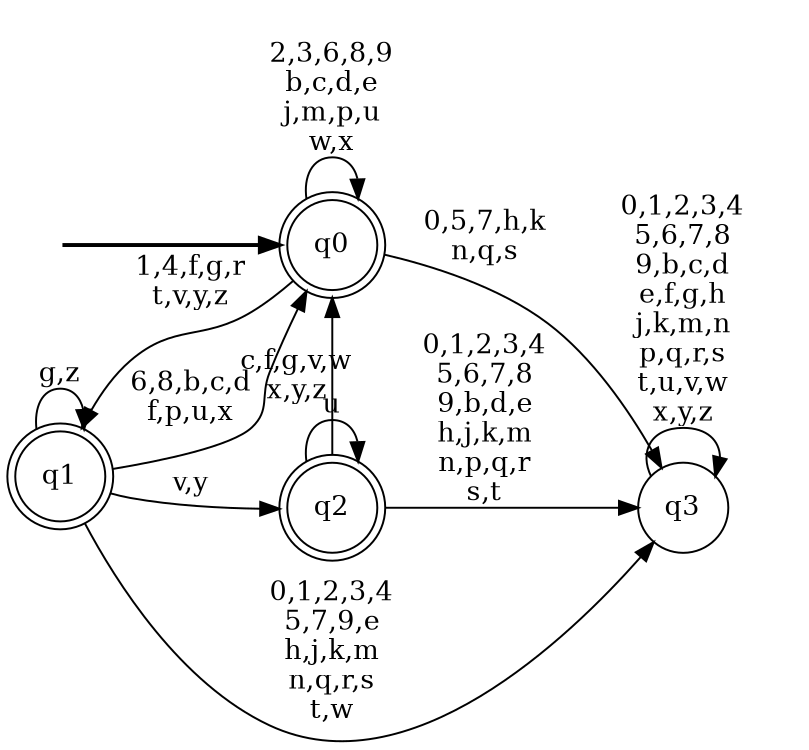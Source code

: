 digraph BlueStar {
__start0 [style = invis, shape = none, label = "", width = 0, height = 0];

rankdir=LR;
size="8,5";

s0 [style="rounded,filled", color="black", fillcolor="white" shape="doublecircle", label="q0"];
s1 [style="rounded,filled", color="black", fillcolor="white" shape="doublecircle", label="q1"];
s2 [style="rounded,filled", color="black", fillcolor="white" shape="doublecircle", label="q2"];
s3 [style="filled", color="black", fillcolor="white" shape="circle", label="q3"];
subgraph cluster_main { 
	graph [pad=".75", ranksep="0.15", nodesep="0.15"];
	 style=invis; 
	__start0 -> s0 [penwidth=2];
}
s0 -> s0 [label="2,3,6,8,9\nb,c,d,e\nj,m,p,u\nw,x"];
s0 -> s1 [label="1,4,f,g,r\nt,v,y,z"];
s0 -> s3 [label="0,5,7,h,k\nn,q,s"];
s1 -> s0 [label="6,8,b,c,d\nf,p,u,x"];
s1 -> s1 [label="g,z"];
s1 -> s2 [label="v,y"];
s1 -> s3 [label="0,1,2,3,4\n5,7,9,e\nh,j,k,m\nn,q,r,s\nt,w"];
s2 -> s0 [label="c,f,g,v,w\nx,y,z"];
s2 -> s2 [label="u"];
s2 -> s3 [label="0,1,2,3,4\n5,6,7,8\n9,b,d,e\nh,j,k,m\nn,p,q,r\ns,t"];
s3 -> s3 [label="0,1,2,3,4\n5,6,7,8\n9,b,c,d\ne,f,g,h\nj,k,m,n\np,q,r,s\nt,u,v,w\nx,y,z"];

}